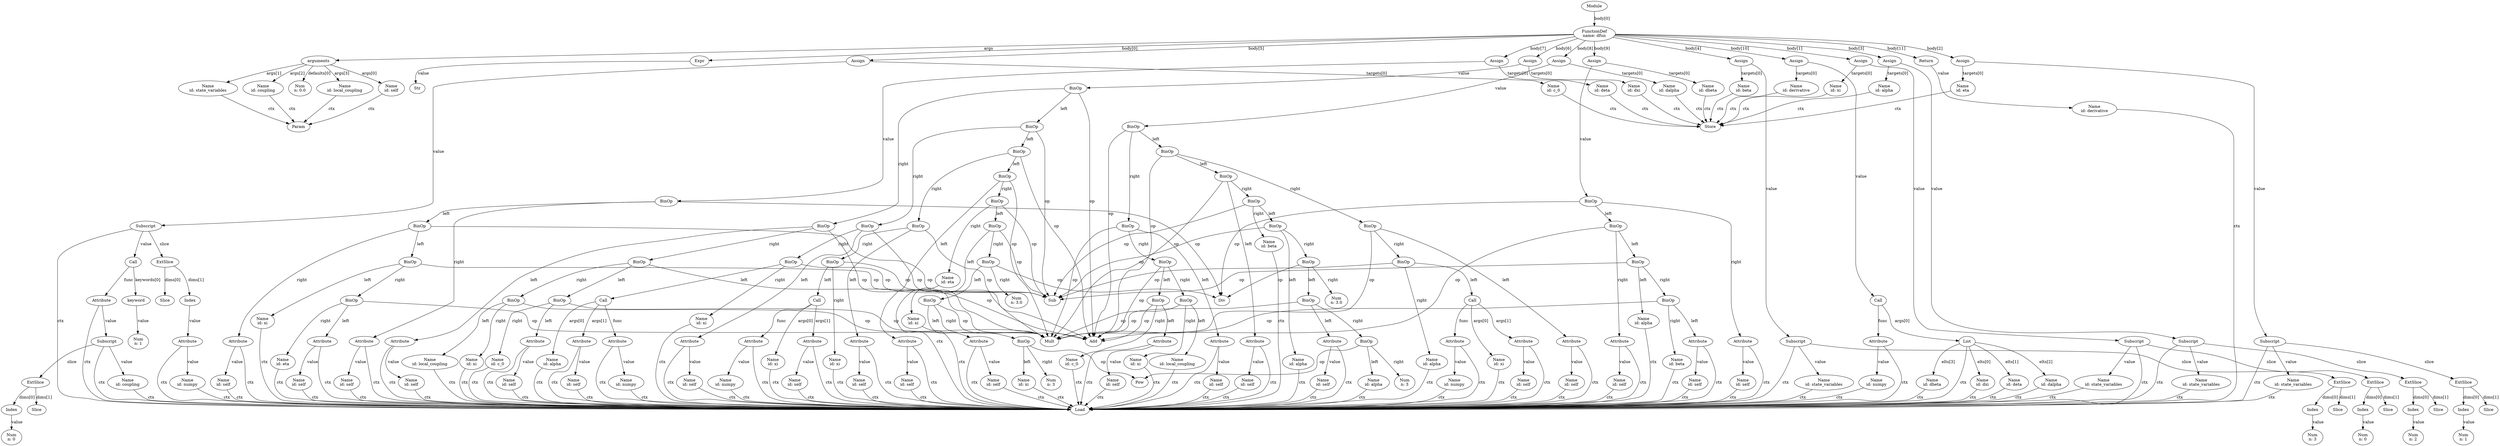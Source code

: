digraph mytree {
n185090320 [label="Module\n"];
n185090320 -> n185090256 [label="body[0]"];
n185090256 [label="FunctionDef\nname: dfun"];
n185090256 -> n185090384 [label="args"];
n185090384 [label="arguments\n"];
n185090384 -> n185090448 [label="args[0]"];
n185090448 [label="Name\nid: self"];
n185090448 -> n40296848 [label="ctx"];
n40296848 [label="Param\n"];
n185090384 -> n185090512 [label="args[1]"];
n185090512 [label="Name\nid: state_variables"];
n185090512 -> n40296848 [label="ctx"];
n185090384 -> n185090576 [label="args[2]"];
n185090576 [label="Name\nid: coupling"];
n185090576 -> n40296848 [label="ctx"];
n185090384 -> n185090640 [label="args[3]"];
n185090640 [label="Name\nid: local_coupling"];
n185090640 -> n40296848 [label="ctx"];
n185090384 -> n185090704 [label="defaults[0]"];
n185090704 [label="Num\nn: 0.0"];
n185090256 -> n185090768 [label="body[0]"];
n185090768 [label="Expr\n"];
n185090768 -> n185090832 [label="value"];
n185090832 [label="Str\n"];
n185090256 -> n185090896 [label="body[1]"];
n185090896 [label="Assign\n"];
n185090896 -> n185090960 [label="targets[0]"];
n185090960 [label="Name\nid: xi"];
n185090960 -> n40267600 [label="ctx"];
n40267600 [label="Store\n"];
n185090896 -> n185091024 [label="value"];
n185091024 [label="Subscript\n"];
n185091024 -> n185091088 [label="value"];
n185091088 [label="Name\nid: state_variables"];
n185091088 -> n40267472 [label="ctx"];
n40267472 [label="Load\n"];
n185091024 -> n185091152 [label="slice"];
n185091152 [label="ExtSlice\n"];
n185091152 -> n185091216 [label="dims[0]"];
n185091216 [label="Index\n"];
n185091216 -> n185091280 [label="value"];
n185091280 [label="Num\nn: 0"];
n185091152 -> n185091344 [label="dims[1]"];
n185091344 [label="Slice\n"];
n185091024 -> n40267472 [label="ctx"];
n185090256 -> n185091408 [label="body[2]"];
n185091408 [label="Assign\n"];
n185091408 -> n185091472 [label="targets[0]"];
n185091472 [label="Name\nid: eta"];
n185091472 -> n40267600 [label="ctx"];
n185091408 -> n185091536 [label="value"];
n185091536 [label="Subscript\n"];
n185091536 -> n185091600 [label="value"];
n185091600 [label="Name\nid: state_variables"];
n185091600 -> n40267472 [label="ctx"];
n185091536 -> n185091664 [label="slice"];
n185091664 [label="ExtSlice\n"];
n185091664 -> n185091728 [label="dims[0]"];
n185091728 [label="Index\n"];
n185091728 -> n185091792 [label="value"];
n185091792 [label="Num\nn: 1"];
n185091664 -> n185091856 [label="dims[1]"];
n185091856 [label="Slice\n"];
n185091536 -> n40267472 [label="ctx"];
n185090256 -> n185091920 [label="body[3]"];
n185091920 [label="Assign\n"];
n185091920 -> n185091984 [label="targets[0]"];
n185091984 [label="Name\nid: alpha"];
n185091984 -> n40267600 [label="ctx"];
n185091920 -> n185092048 [label="value"];
n185092048 [label="Subscript\n"];
n185092048 -> n185092112 [label="value"];
n185092112 [label="Name\nid: state_variables"];
n185092112 -> n40267472 [label="ctx"];
n185092048 -> n185092176 [label="slice"];
n185092176 [label="ExtSlice\n"];
n185092176 -> n185092240 [label="dims[0]"];
n185092240 [label="Index\n"];
n185092240 -> n185092304 [label="value"];
n185092304 [label="Num\nn: 2"];
n185092176 -> n185092368 [label="dims[1]"];
n185092368 [label="Slice\n"];
n185092048 -> n40267472 [label="ctx"];
n185090256 -> n185092432 [label="body[4]"];
n185092432 [label="Assign\n"];
n185092432 -> n185092496 [label="targets[0]"];
n185092496 [label="Name\nid: beta"];
n185092496 -> n40267600 [label="ctx"];
n185092432 -> n185092560 [label="value"];
n185092560 [label="Subscript\n"];
n185092560 -> n185092624 [label="value"];
n185092624 [label="Name\nid: state_variables"];
n185092624 -> n40267472 [label="ctx"];
n185092560 -> n185092688 [label="slice"];
n185092688 [label="ExtSlice\n"];
n185092688 -> n185092752 [label="dims[0]"];
n185092752 [label="Index\n"];
n185092752 -> n185092816 [label="value"];
n185092816 [label="Num\nn: 3"];
n185092688 -> n185092880 [label="dims[1]"];
n185092880 [label="Slice\n"];
n185092560 -> n40267472 [label="ctx"];
n185090256 -> n185092944 [label="body[5]"];
n185092944 [label="Assign\n"];
n185092944 -> n185093008 [label="targets[0]"];
n185093008 [label="Name\nid: c_0"];
n185093008 -> n40267600 [label="ctx"];
n185092944 -> n185093072 [label="value"];
n185093072 [label="Subscript\n"];
n185093072 -> n185093136 [label="value"];
n185093136 [label="Call\n"];
n185093136 -> n185093200 [label="func"];
n185093200 [label="Attribute\n"];
n185093200 -> n185093264 [label="value"];
n185093264 [label="Subscript\n"];
n185093264 -> n185093328 [label="value"];
n185093328 [label="Name\nid: coupling"];
n185093328 -> n40267472 [label="ctx"];
n185093264 -> n185093392 [label="slice"];
n185093392 [label="ExtSlice\n"];
n185093392 -> n185093456 [label="dims[0]"];
n185093456 [label="Index\n"];
n185093456 -> n185093520 [label="value"];
n185093520 [label="Num\nn: 0"];
n185093392 -> n185093584 [label="dims[1]"];
n185093584 [label="Slice\n"];
n185093264 -> n40267472 [label="ctx"];
n185093200 -> n40267472 [label="ctx"];
n185093136 -> n185093648 [label="keywords[0]"];
n185093648 [label="keyword\n"];
n185093648 -> n185093712 [label="value"];
n185093712 [label="Num\nn: 1"];
n185093072 -> n185093776 [label="slice"];
n185093776 [label="ExtSlice\n"];
n185093776 -> n185093840 [label="dims[0]"];
n185093840 [label="Slice\n"];
n185093776 -> n185093904 [label="dims[1]"];
n185093904 [label="Index\n"];
n185093904 -> n185093968 [label="value"];
n185093968 [label="Attribute\n"];
n185093968 -> n185094032 [label="value"];
n185094032 [label="Name\nid: numpy"];
n185094032 -> n40267472 [label="ctx"];
n185093968 -> n40267472 [label="ctx"];
n185093072 -> n40267472 [label="ctx"];
n185090256 -> n185094096 [label="body[6]"];
n185094096 [label="Assign\n"];
n185094096 -> n185098320 [label="targets[0]"];
n185098320 [label="Name\nid: dxi"];
n185098320 -> n40267600 [label="ctx"];
n185094096 -> n185098384 [label="value"];
n185098384 [label="BinOp\n"];
n185098384 -> n185098448 [label="left"];
n185098448 [label="BinOp\n"];
n185098448 -> n185098512 [label="left"];
n185098512 [label="BinOp\n"];
n185098512 -> n185098576 [label="left"];
n185098576 [label="BinOp\n"];
n185098576 -> n185098640 [label="left"];
n185098640 [label="Attribute\n"];
n185098640 -> n185098704 [label="value"];
n185098704 [label="Name\nid: self"];
n185098704 -> n40267472 [label="ctx"];
n185098640 -> n40267472 [label="ctx"];
n185098576 -> n40298064 [label="op"];
n40298064 [label="Mult\n"];
n185098576 -> n185098768 [label="right"];
n185098768 [label="BinOp\n"];
n185098768 -> n185098832 [label="left"];
n185098832 [label="BinOp\n"];
n185098832 -> n185098896 [label="left"];
n185098896 [label="Name\nid: xi"];
n185098896 -> n40267472 [label="ctx"];
n185098832 -> n40297936 [label="op"];
n40297936 [label="Sub\n"];
n185098832 -> n185098960 [label="right"];
n185098960 [label="BinOp\n"];
n185098960 -> n185099024 [label="left"];
n185099024 [label="BinOp\n"];
n185099024 -> n185099088 [label="left"];
n185099088 [label="Attribute\n"];
n185099088 -> n185099152 [label="value"];
n185099152 [label="Name\nid: self"];
n185099152 -> n40267472 [label="ctx"];
n185099088 -> n40267472 [label="ctx"];
n185099024 -> n40298064 [label="op"];
n185099024 -> n185099216 [label="right"];
n185099216 [label="BinOp\n"];
n185099216 -> n185099280 [label="left"];
n185099280 [label="Name\nid: xi"];
n185099280 -> n40267472 [label="ctx"];
n185099216 -> n40298448 [label="op"];
n40298448 [label="Pow\n"];
n185099216 -> n185099344 [label="right"];
n185099344 [label="Num\nn: 3"];
n185098960 -> n40298192 [label="op"];
n40298192 [label="Div\n"];
n185098960 -> n185099408 [label="right"];
n185099408 [label="Num\nn: 3.0"];
n185098768 -> n40297936 [label="op"];
n185098768 -> n185099472 [label="right"];
n185099472 [label="Name\nid: eta"];
n185099472 -> n40267472 [label="ctx"];
n185098512 -> n40297808 [label="op"];
n40297808 [label="Add\n"];
n185098512 -> n185099536 [label="right"];
n185099536 [label="BinOp\n"];
n185099536 -> n185099600 [label="left"];
n185099600 [label="Attribute\n"];
n185099600 -> n185099664 [label="value"];
n185099664 [label="Name\nid: self"];
n185099664 -> n40267472 [label="ctx"];
n185099600 -> n40267472 [label="ctx"];
n185099536 -> n40298064 [label="op"];
n185099536 -> n185099728 [label="right"];
n185099728 [label="BinOp\n"];
n185099728 -> n185099792 [label="left"];
n185099792 [label="Call\n"];
n185099792 -> n185099856 [label="func"];
n185099856 [label="Attribute\n"];
n185099856 -> n185099920 [label="value"];
n185099920 [label="Name\nid: numpy"];
n185099920 -> n40267472 [label="ctx"];
n185099856 -> n40267472 [label="ctx"];
n185099792 -> n185099984 [label="args[0]"];
n185099984 [label="Name\nid: xi"];
n185099984 -> n40267472 [label="ctx"];
n185099792 -> n185100048 [label="args[1]"];
n185100048 [label="Attribute\n"];
n185100048 -> n185100112 [label="value"];
n185100112 [label="Name\nid: self"];
n185100112 -> n40267472 [label="ctx"];
n185100048 -> n40267472 [label="ctx"];
n185099728 -> n40297936 [label="op"];
n185099728 -> n185100176 [label="right"];
n185100176 [label="Name\nid: xi"];
n185100176 -> n40267472 [label="ctx"];
n185098448 -> n40297936 [label="op"];
n185098448 -> n185100240 [label="right"];
n185100240 [label="BinOp\n"];
n185100240 -> n185100304 [label="left"];
n185100304 [label="Attribute\n"];
n185100304 -> n185100368 [label="value"];
n185100368 [label="Name\nid: self"];
n185100368 -> n40267472 [label="ctx"];
n185100304 -> n40267472 [label="ctx"];
n185100240 -> n40298064 [label="op"];
n185100240 -> n185100432 [label="right"];
n185100432 [label="BinOp\n"];
n185100432 -> n185100496 [label="left"];
n185100496 [label="Call\n"];
n185100496 -> n185100560 [label="func"];
n185100560 [label="Attribute\n"];
n185100560 -> n185100624 [label="value"];
n185100624 [label="Name\nid: numpy"];
n185100624 -> n40267472 [label="ctx"];
n185100560 -> n40267472 [label="ctx"];
n185100496 -> n185100688 [label="args[0]"];
n185100688 [label="Name\nid: alpha"];
n185100688 -> n40267472 [label="ctx"];
n185100496 -> n185100752 [label="args[1]"];
n185100752 [label="Attribute\n"];
n185100752 -> n185100816 [label="value"];
n185100816 [label="Name\nid: self"];
n185100816 -> n40267472 [label="ctx"];
n185100752 -> n40267472 [label="ctx"];
n185100432 -> n40297936 [label="op"];
n185100432 -> n185100880 [label="right"];
n185100880 [label="Name\nid: xi"];
n185100880 -> n40267472 [label="ctx"];
n185098384 -> n40297808 [label="op"];
n185098384 -> n185100944 [label="right"];
n185100944 [label="BinOp\n"];
n185100944 -> n185101008 [label="left"];
n185101008 [label="Attribute\n"];
n185101008 -> n185101072 [label="value"];
n185101072 [label="Name\nid: self"];
n185101072 -> n40267472 [label="ctx"];
n185101008 -> n40267472 [label="ctx"];
n185100944 -> n40298064 [label="op"];
n185100944 -> n185101136 [label="right"];
n185101136 [label="BinOp\n"];
n185101136 -> n185101200 [label="left"];
n185101200 [label="BinOp\n"];
n185101200 -> n185101264 [label="left"];
n185101264 [label="Attribute\n"];
n185101264 -> n185101328 [label="value"];
n185101328 [label="Name\nid: self"];
n185101328 -> n40267472 [label="ctx"];
n185101264 -> n40267472 [label="ctx"];
n185101200 -> n40297808 [label="op"];
n185101200 -> n185101392 [label="right"];
n185101392 [label="Name\nid: c_0"];
n185101392 -> n40267472 [label="ctx"];
n185101136 -> n40297808 [label="op"];
n185101136 -> n185101456 [label="right"];
n185101456 [label="BinOp\n"];
n185101456 -> n185101520 [label="left"];
n185101520 [label="Name\nid: local_coupling"];
n185101520 -> n40267472 [label="ctx"];
n185101456 -> n40298064 [label="op"];
n185101456 -> n185101584 [label="right"];
n185101584 [label="Name\nid: xi"];
n185101584 -> n40267472 [label="ctx"];
n185090256 -> n185101648 [label="body[7]"];
n185101648 [label="Assign\n"];
n185101648 -> n185101712 [label="targets[0]"];
n185101712 [label="Name\nid: deta"];
n185101712 -> n40267600 [label="ctx"];
n185101648 -> n185101776 [label="value"];
n185101776 [label="BinOp\n"];
n185101776 -> n185101840 [label="left"];
n185101840 [label="BinOp\n"];
n185101840 -> n185101904 [label="left"];
n185101904 [label="BinOp\n"];
n185101904 -> n185101968 [label="left"];
n185101968 [label="Name\nid: xi"];
n185101968 -> n40267472 [label="ctx"];
n185101904 -> n40297936 [label="op"];
n185101904 -> n185102032 [label="right"];
n185102032 [label="BinOp\n"];
n185102032 -> n185102096 [label="left"];
n185102096 [label="Attribute\n"];
n185102096 -> n185102160 [label="value"];
n185102160 [label="Name\nid: self"];
n185102160 -> n40267472 [label="ctx"];
n185102096 -> n40267472 [label="ctx"];
n185102032 -> n40298064 [label="op"];
n185102032 -> n185102224 [label="right"];
n185102224 [label="Name\nid: eta"];
n185102224 -> n40267472 [label="ctx"];
n185101840 -> n40297808 [label="op"];
n185101840 -> n185102288 [label="right"];
n185102288 [label="Attribute\n"];
n185102288 -> n190070864 [label="value"];
n190070864 [label="Name\nid: self"];
n190070864 -> n40267472 [label="ctx"];
n185102288 -> n40267472 [label="ctx"];
n185101776 -> n40298192 [label="op"];
n185101776 -> n190070928 [label="right"];
n190070928 [label="Attribute\n"];
n190070928 -> n190070992 [label="value"];
n190070992 [label="Name\nid: self"];
n190070992 -> n40267472 [label="ctx"];
n190070928 -> n40267472 [label="ctx"];
n185090256 -> n190071056 [label="body[8]"];
n190071056 [label="Assign\n"];
n190071056 -> n190071120 [label="targets[0]"];
n190071120 [label="Name\nid: dalpha"];
n190071120 -> n40267600 [label="ctx"];
n190071056 -> n190071184 [label="value"];
n190071184 [label="BinOp\n"];
n190071184 -> n190071248 [label="left"];
n190071248 [label="BinOp\n"];
n190071248 -> n190071312 [label="left"];
n190071312 [label="BinOp\n"];
n190071312 -> n190071376 [label="left"];
n190071376 [label="Attribute\n"];
n190071376 -> n190071440 [label="value"];
n190071440 [label="Name\nid: self"];
n190071440 -> n40267472 [label="ctx"];
n190071376 -> n40267472 [label="ctx"];
n190071312 -> n40298064 [label="op"];
n190071312 -> n190071504 [label="right"];
n190071504 [label="BinOp\n"];
n190071504 -> n190071568 [label="left"];
n190071568 [label="BinOp\n"];
n190071568 -> n190071632 [label="left"];
n190071632 [label="Name\nid: alpha"];
n190071632 -> n40267472 [label="ctx"];
n190071568 -> n40297936 [label="op"];
n190071568 -> n190071696 [label="right"];
n190071696 [label="BinOp\n"];
n190071696 -> n190071760 [label="left"];
n190071760 [label="BinOp\n"];
n190071760 -> n190071824 [label="left"];
n190071824 [label="Attribute\n"];
n190071824 -> n190071888 [label="value"];
n190071888 [label="Name\nid: self"];
n190071888 -> n40267472 [label="ctx"];
n190071824 -> n40267472 [label="ctx"];
n190071760 -> n40298064 [label="op"];
n190071760 -> n190071952 [label="right"];
n190071952 [label="BinOp\n"];
n190071952 -> n190072016 [label="left"];
n190072016 [label="Name\nid: alpha"];
n190072016 -> n40267472 [label="ctx"];
n190071952 -> n40298448 [label="op"];
n190071952 -> n190072080 [label="right"];
n190072080 [label="Num\nn: 3"];
n190071696 -> n40298192 [label="op"];
n190071696 -> n190072144 [label="right"];
n190072144 [label="Num\nn: 3.0"];
n190071504 -> n40297936 [label="op"];
n190071504 -> n190072208 [label="right"];
n190072208 [label="Name\nid: beta"];
n190072208 -> n40267472 [label="ctx"];
n190071248 -> n40297808 [label="op"];
n190071248 -> n190072272 [label="right"];
n190072272 [label="BinOp\n"];
n190072272 -> n190072336 [label="left"];
n190072336 [label="Attribute\n"];
n190072336 -> n190072400 [label="value"];
n190072400 [label="Name\nid: self"];
n190072400 -> n40267472 [label="ctx"];
n190072336 -> n40267472 [label="ctx"];
n190072272 -> n40298064 [label="op"];
n190072272 -> n190072464 [label="right"];
n190072464 [label="BinOp\n"];
n190072464 -> n190072528 [label="left"];
n190072528 [label="Call\n"];
n190072528 -> n190072592 [label="func"];
n190072592 [label="Attribute\n"];
n190072592 -> n190072656 [label="value"];
n190072656 [label="Name\nid: numpy"];
n190072656 -> n40267472 [label="ctx"];
n190072592 -> n40267472 [label="ctx"];
n190072528 -> n190072720 [label="args[0]"];
n190072720 [label="Name\nid: xi"];
n190072720 -> n40267472 [label="ctx"];
n190072528 -> n190072784 [label="args[1]"];
n190072784 [label="Attribute\n"];
n190072784 -> n190072848 [label="value"];
n190072848 [label="Name\nid: self"];
n190072848 -> n40267472 [label="ctx"];
n190072784 -> n40267472 [label="ctx"];
n190072464 -> n40297936 [label="op"];
n190072464 -> n190072912 [label="right"];
n190072912 [label="Name\nid: alpha"];
n190072912 -> n40267472 [label="ctx"];
n190071184 -> n40297808 [label="op"];
n190071184 -> n190072976 [label="right"];
n190072976 [label="BinOp\n"];
n190072976 -> n190073040 [label="left"];
n190073040 [label="Attribute\n"];
n190073040 -> n190073104 [label="value"];
n190073104 [label="Name\nid: self"];
n190073104 -> n40267472 [label="ctx"];
n190073040 -> n40267472 [label="ctx"];
n190072976 -> n40298064 [label="op"];
n190072976 -> n190073168 [label="right"];
n190073168 [label="BinOp\n"];
n190073168 -> n190073232 [label="left"];
n190073232 [label="BinOp\n"];
n190073232 -> n190073296 [label="left"];
n190073296 [label="Attribute\n"];
n190073296 -> n190073360 [label="value"];
n190073360 [label="Name\nid: self"];
n190073360 -> n40267472 [label="ctx"];
n190073296 -> n40267472 [label="ctx"];
n190073232 -> n40297808 [label="op"];
n190073232 -> n190073424 [label="right"];
n190073424 [label="Name\nid: c_0"];
n190073424 -> n40267472 [label="ctx"];
n190073168 -> n40297808 [label="op"];
n190073168 -> n190073488 [label="right"];
n190073488 [label="BinOp\n"];
n190073488 -> n190073552 [label="left"];
n190073552 [label="Name\nid: local_coupling"];
n190073552 -> n40267472 [label="ctx"];
n190073488 -> n40298064 [label="op"];
n190073488 -> n190073616 [label="right"];
n190073616 [label="Name\nid: xi"];
n190073616 -> n40267472 [label="ctx"];
n185090256 -> n190073680 [label="body[9]"];
n190073680 [label="Assign\n"];
n190073680 -> n190073744 [label="targets[0]"];
n190073744 [label="Name\nid: dbeta"];
n190073744 -> n40267600 [label="ctx"];
n190073680 -> n190073808 [label="value"];
n190073808 [label="BinOp\n"];
n190073808 -> n190073872 [label="left"];
n190073872 [label="BinOp\n"];
n190073872 -> n190073936 [label="left"];
n190073936 [label="BinOp\n"];
n190073936 -> n190074000 [label="left"];
n190074000 [label="Name\nid: alpha"];
n190074000 -> n40267472 [label="ctx"];
n190073936 -> n40297936 [label="op"];
n190073936 -> n190074064 [label="right"];
n190074064 [label="BinOp\n"];
n190074064 -> n190074128 [label="left"];
n190074128 [label="Attribute\n"];
n190074128 -> n190074192 [label="value"];
n190074192 [label="Name\nid: self"];
n190074192 -> n40267472 [label="ctx"];
n190074128 -> n40267472 [label="ctx"];
n190074064 -> n40298064 [label="op"];
n190074064 -> n190074256 [label="right"];
n190074256 [label="Name\nid: beta"];
n190074256 -> n40267472 [label="ctx"];
n190073872 -> n40297808 [label="op"];
n190073872 -> n190074320 [label="right"];
n190074320 [label="Attribute\n"];
n190074320 -> n190074384 [label="value"];
n190074384 [label="Name\nid: self"];
n190074384 -> n40267472 [label="ctx"];
n190074320 -> n40267472 [label="ctx"];
n190073808 -> n40298192 [label="op"];
n190073808 -> n190074448 [label="right"];
n190074448 [label="Attribute\n"];
n190074448 -> n190074512 [label="value"];
n190074512 [label="Name\nid: self"];
n190074512 -> n40267472 [label="ctx"];
n190074448 -> n40267472 [label="ctx"];
n185090256 -> n190074576 [label="body[10]"];
n190074576 [label="Assign\n"];
n190074576 -> n190074640 [label="targets[0]"];
n190074640 [label="Name\nid: derivative"];
n190074640 -> n40267600 [label="ctx"];
n190074576 -> n190074704 [label="value"];
n190074704 [label="Call\n"];
n190074704 -> n190074768 [label="func"];
n190074768 [label="Attribute\n"];
n190074768 -> n190074832 [label="value"];
n190074832 [label="Name\nid: numpy"];
n190074832 -> n40267472 [label="ctx"];
n190074768 -> n40267472 [label="ctx"];
n190074704 -> n190013520 [label="args[0]"];
n190013520 [label="List\n"];
n190013520 -> n190013584 [label="elts[0]"];
n190013584 [label="Name\nid: dxi"];
n190013584 -> n40267472 [label="ctx"];
n190013520 -> n190013648 [label="elts[1]"];
n190013648 [label="Name\nid: deta"];
n190013648 -> n40267472 [label="ctx"];
n190013520 -> n190013712 [label="elts[2]"];
n190013712 [label="Name\nid: dalpha"];
n190013712 -> n40267472 [label="ctx"];
n190013520 -> n190013776 [label="elts[3]"];
n190013776 [label="Name\nid: dbeta"];
n190013776 -> n40267472 [label="ctx"];
n190013520 -> n40267472 [label="ctx"];
n185090256 -> n190013840 [label="body[11]"];
n190013840 [label="Return\n"];
n190013840 -> n190013904 [label="value"];
n190013904 [label="Name\nid: derivative"];
n190013904 -> n40267472 [label="ctx"];
}